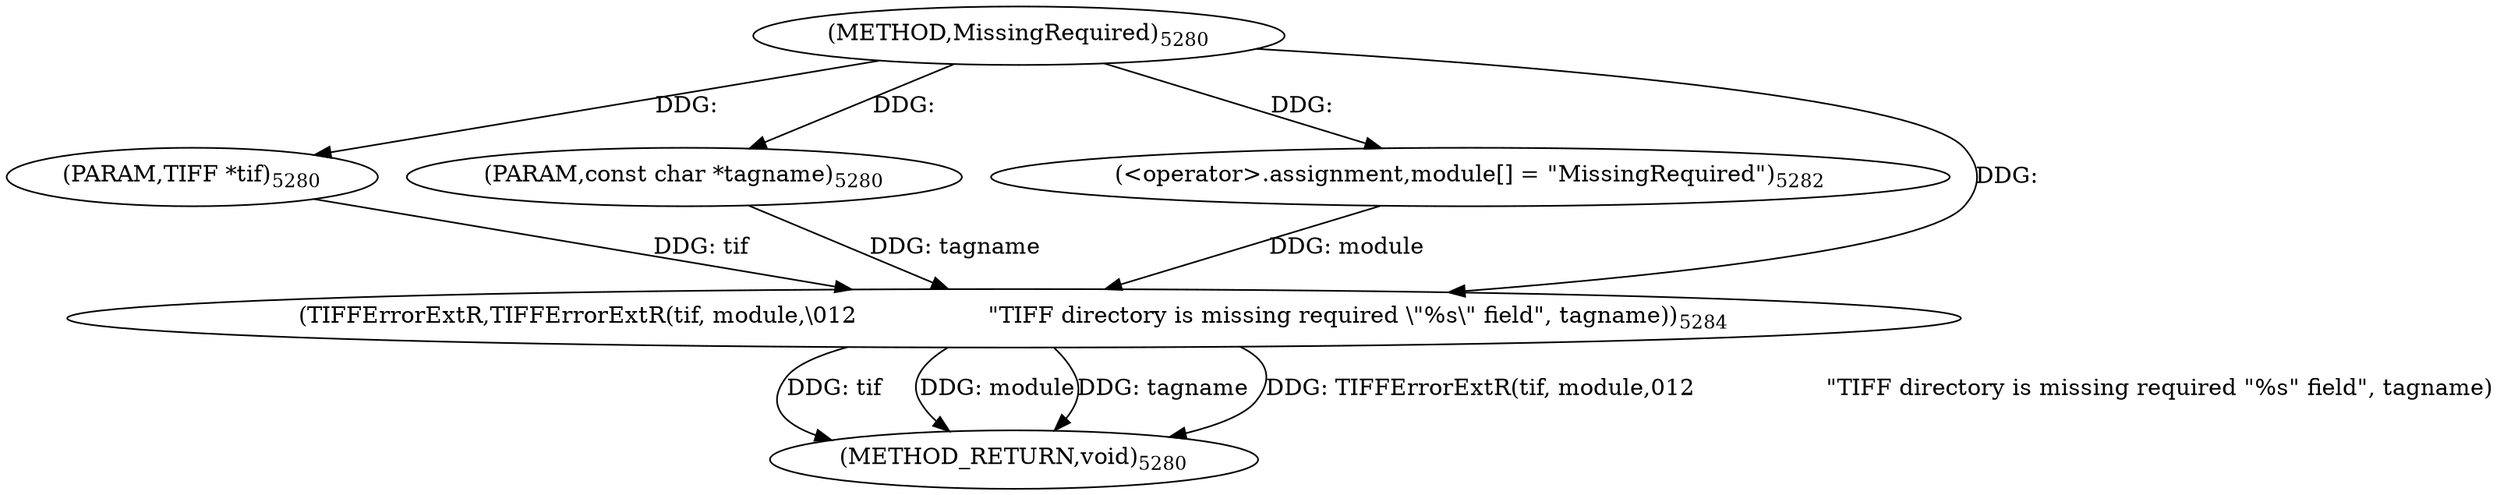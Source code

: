 digraph "MissingRequired" {  
"91632" [label = <(METHOD,MissingRequired)<SUB>5280</SUB>> ]
"91645" [label = <(METHOD_RETURN,void)<SUB>5280</SUB>> ]
"91633" [label = <(PARAM,TIFF *tif)<SUB>5280</SUB>> ]
"91634" [label = <(PARAM,const char *tagname)<SUB>5280</SUB>> ]
"91637" [label = <(&lt;operator&gt;.assignment,module[] = &quot;MissingRequired&quot;)<SUB>5282</SUB>> ]
"91640" [label = <(TIFFErrorExtR,TIFFErrorExtR(tif, module,\012                  &quot;TIFF directory is missing required \&quot;%s\&quot; field&quot;, tagname))<SUB>5284</SUB>> ]
  "91640" -> "91645"  [ label = "DDG: tif"] 
  "91640" -> "91645"  [ label = "DDG: module"] 
  "91640" -> "91645"  [ label = "DDG: tagname"] 
  "91640" -> "91645"  [ label = "DDG: TIFFErrorExtR(tif, module,\012                  &quot;TIFF directory is missing required \&quot;%s\&quot; field&quot;, tagname)"] 
  "91632" -> "91633"  [ label = "DDG: "] 
  "91632" -> "91634"  [ label = "DDG: "] 
  "91632" -> "91637"  [ label = "DDG: "] 
  "91633" -> "91640"  [ label = "DDG: tif"] 
  "91632" -> "91640"  [ label = "DDG: "] 
  "91637" -> "91640"  [ label = "DDG: module"] 
  "91634" -> "91640"  [ label = "DDG: tagname"] 
}
